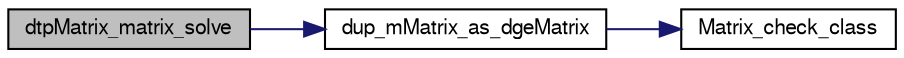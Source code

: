 digraph G
{
  edge [fontname="FreeSans",fontsize=10,labelfontname="FreeSans",labelfontsize=10];
  node [fontname="FreeSans",fontsize=10,shape=record];
  rankdir=LR;
  Node1 [label="dtpMatrix_matrix_solve",height=0.2,width=0.4,color="black", fillcolor="grey75", style="filled" fontcolor="black"];
  Node1 -> Node2 [color="midnightblue",fontsize=10,style="solid",fontname="FreeSans"];
  Node2 [label="dup_mMatrix_as_dgeMatrix",height=0.2,width=0.4,color="black", fillcolor="white", style="filled",URL="$Mutils_8c.html#574d0797f3bfb4cb555038c8d90cceb8"];
  Node2 -> Node3 [color="midnightblue",fontsize=10,style="solid",fontname="FreeSans"];
  Node3 [label="Matrix_check_class",height=0.2,width=0.4,color="black", fillcolor="white", style="filled",URL="$Mutils_8h.html#2206f293e563a99c83fa8480b7e26912",tooltip="Return the 0-based index of a string match in a vector of strings terminated by an..."];
}
